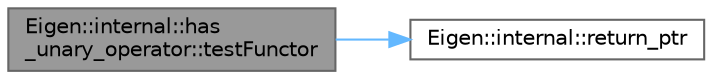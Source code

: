 digraph "Eigen::internal::has_unary_operator::testFunctor"
{
 // LATEX_PDF_SIZE
  bgcolor="transparent";
  edge [fontname=Helvetica,fontsize=10,labelfontname=Helvetica,labelfontsize=10];
  node [fontname=Helvetica,fontsize=10,shape=box,height=0.2,width=0.4];
  rankdir="LR";
  Node1 [id="Node000001",label="Eigen::internal::has\l_unary_operator::testFunctor",height=0.2,width=0.4,color="gray40", fillcolor="grey60", style="filled", fontcolor="black",tooltip=" "];
  Node1 -> Node2 [id="edge1_Node000001_Node000002",color="steelblue1",style="solid",tooltip=" "];
  Node2 [id="Node000002",label="Eigen::internal::return_ptr",height=0.2,width=0.4,color="grey40", fillcolor="white", style="filled",URL="$namespace_eigen_1_1internal.html#a1f6a1aca2368e0dc47d3a2b6b4c221e9",tooltip=" "];
}

